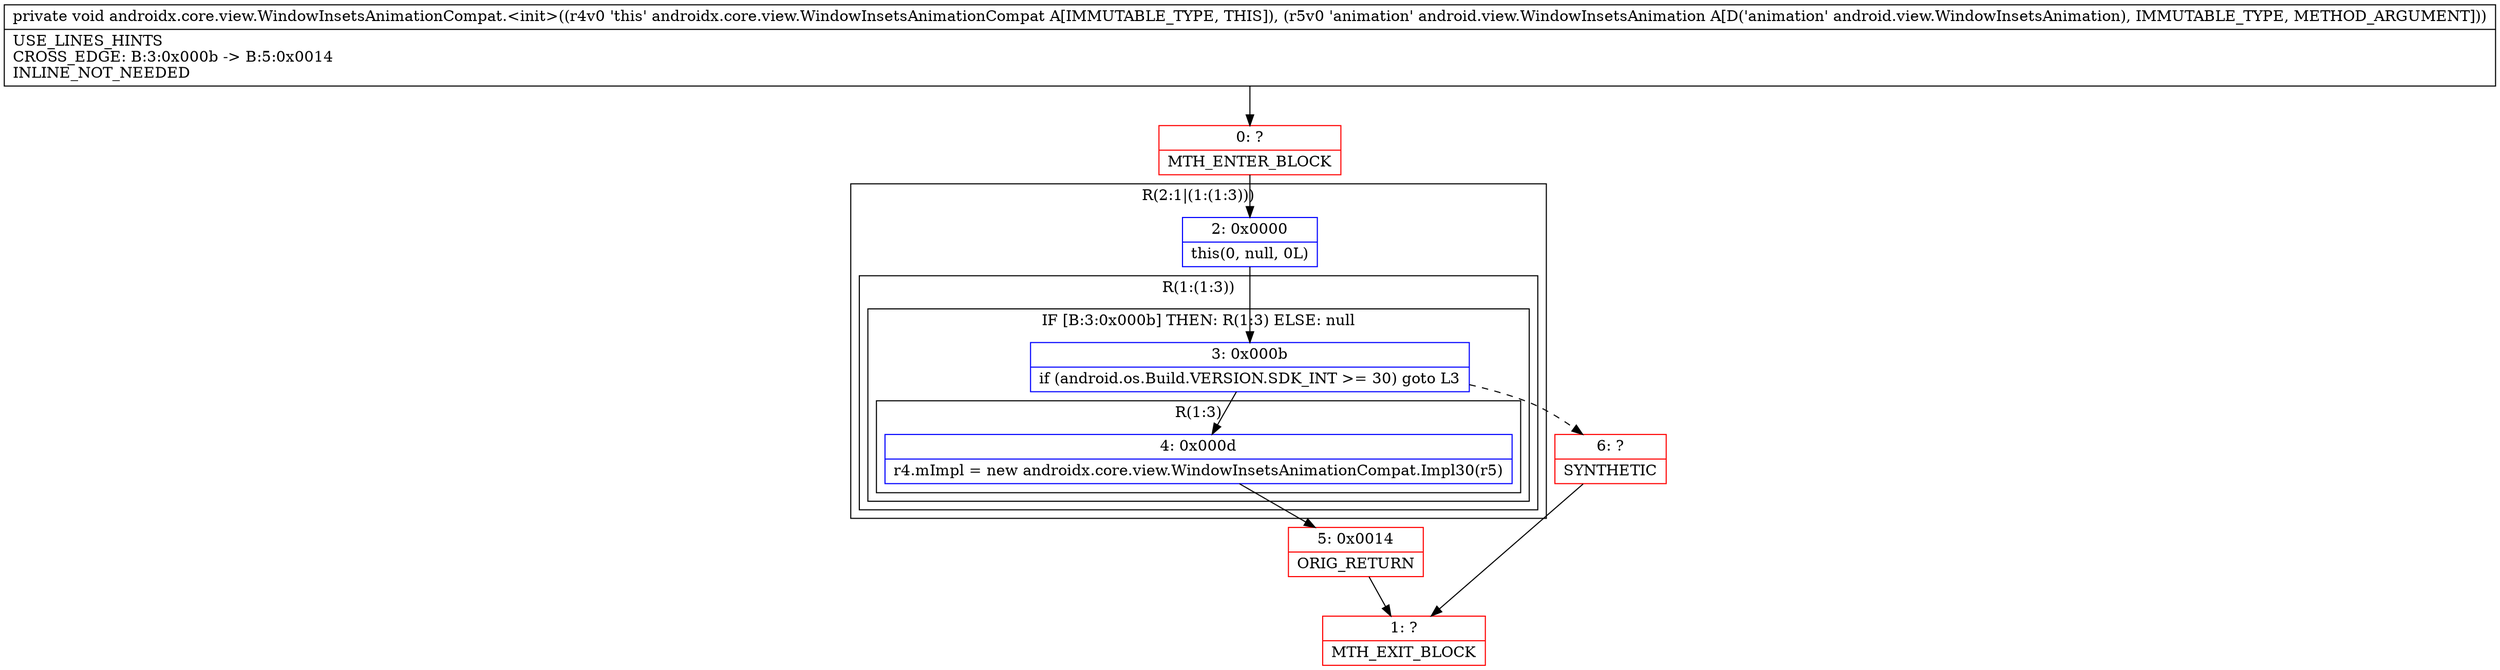 digraph "CFG forandroidx.core.view.WindowInsetsAnimationCompat.\<init\>(Landroid\/view\/WindowInsetsAnimation;)V" {
subgraph cluster_Region_1691470023 {
label = "R(2:1|(1:(1:3)))";
node [shape=record,color=blue];
Node_2 [shape=record,label="{2\:\ 0x0000|this(0, null, 0L)\l}"];
subgraph cluster_Region_888570791 {
label = "R(1:(1:3))";
node [shape=record,color=blue];
subgraph cluster_IfRegion_161683675 {
label = "IF [B:3:0x000b] THEN: R(1:3) ELSE: null";
node [shape=record,color=blue];
Node_3 [shape=record,label="{3\:\ 0x000b|if (android.os.Build.VERSION.SDK_INT \>= 30) goto L3\l}"];
subgraph cluster_Region_834268592 {
label = "R(1:3)";
node [shape=record,color=blue];
Node_4 [shape=record,label="{4\:\ 0x000d|r4.mImpl = new androidx.core.view.WindowInsetsAnimationCompat.Impl30(r5)\l}"];
}
}
}
}
Node_0 [shape=record,color=red,label="{0\:\ ?|MTH_ENTER_BLOCK\l}"];
Node_5 [shape=record,color=red,label="{5\:\ 0x0014|ORIG_RETURN\l}"];
Node_1 [shape=record,color=red,label="{1\:\ ?|MTH_EXIT_BLOCK\l}"];
Node_6 [shape=record,color=red,label="{6\:\ ?|SYNTHETIC\l}"];
MethodNode[shape=record,label="{private void androidx.core.view.WindowInsetsAnimationCompat.\<init\>((r4v0 'this' androidx.core.view.WindowInsetsAnimationCompat A[IMMUTABLE_TYPE, THIS]), (r5v0 'animation' android.view.WindowInsetsAnimation A[D('animation' android.view.WindowInsetsAnimation), IMMUTABLE_TYPE, METHOD_ARGUMENT]))  | USE_LINES_HINTS\lCROSS_EDGE: B:3:0x000b \-\> B:5:0x0014\lINLINE_NOT_NEEDED\l}"];
MethodNode -> Node_0;Node_2 -> Node_3;
Node_3 -> Node_4;
Node_3 -> Node_6[style=dashed];
Node_4 -> Node_5;
Node_0 -> Node_2;
Node_5 -> Node_1;
Node_6 -> Node_1;
}

